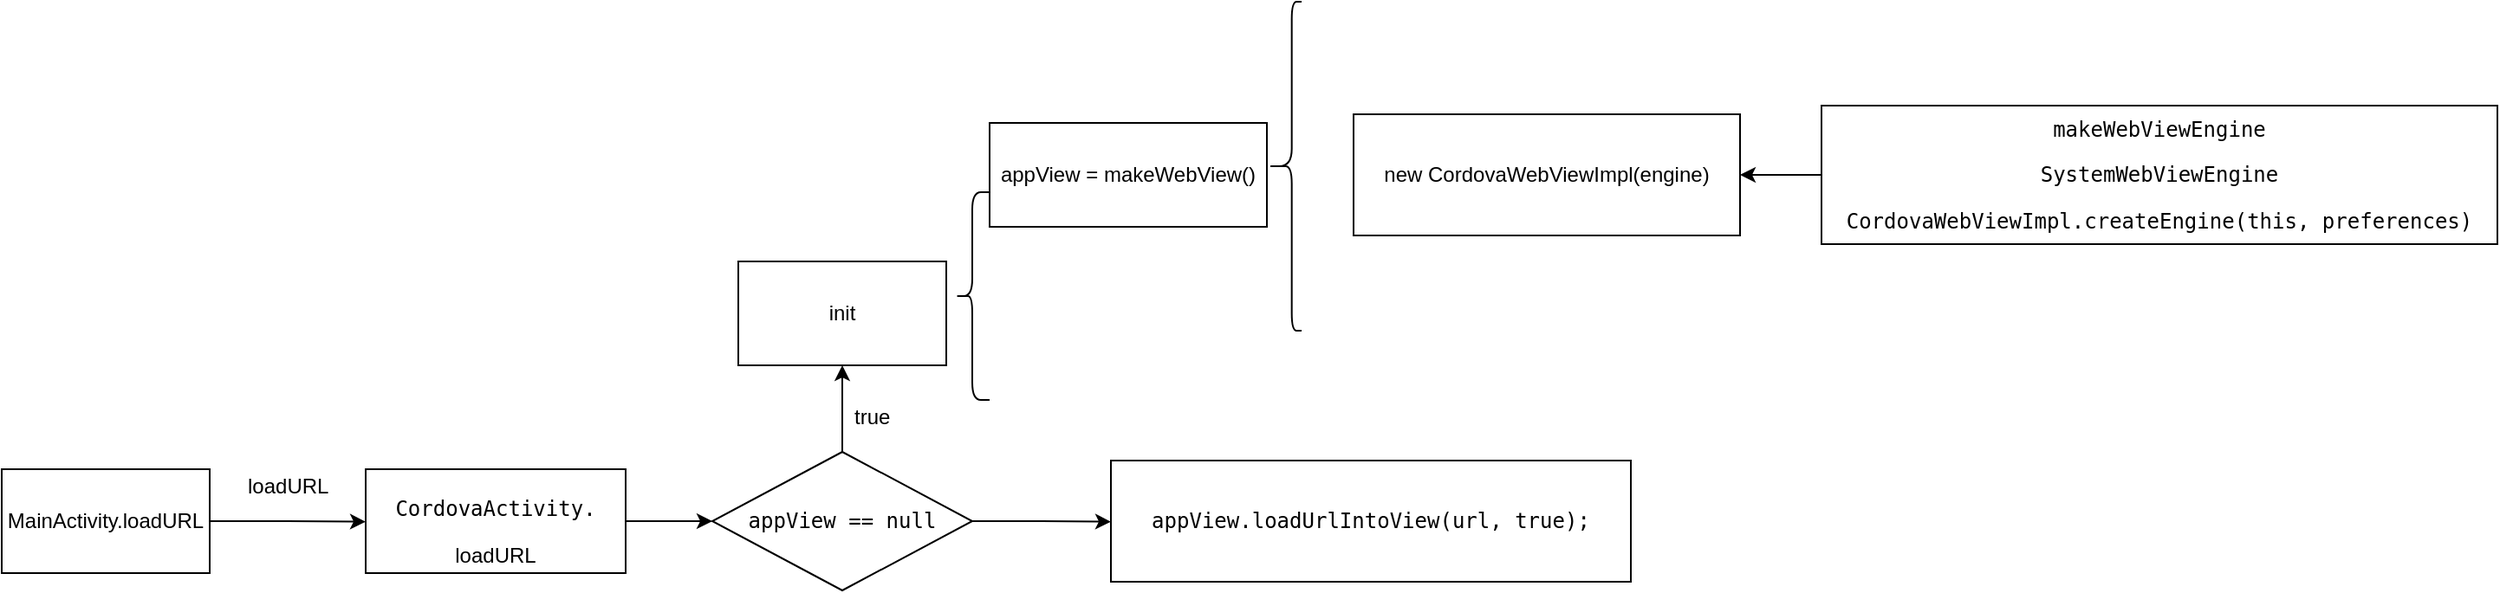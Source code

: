 <mxfile version="10.5.4" type="github"><diagram id="c00RBw5aIxOP1FfjhGlZ" name="Page-1"><mxGraphModel dx="1269" dy="675" grid="1" gridSize="10" guides="1" tooltips="1" connect="1" arrows="1" fold="1" page="1" pageScale="1" pageWidth="827" pageHeight="1169" math="0" shadow="0"><root><mxCell id="0"/><mxCell id="1" parent="0"/><mxCell id="qnE9HWCvwtSlB8G6Xwsx-5" style="edgeStyle=orthogonalEdgeStyle;rounded=0;orthogonalLoop=1;jettySize=auto;html=1;exitX=1;exitY=0.5;exitDx=0;exitDy=0;" edge="1" parent="1" source="qnE9HWCvwtSlB8G6Xwsx-1"><mxGeometry relative="1" as="geometry"><mxPoint x="240" y="480.333" as="targetPoint"/></mxGeometry></mxCell><mxCell id="qnE9HWCvwtSlB8G6Xwsx-1" value="MainActivity.&lt;span&gt;loadURL&lt;/span&gt;" style="rounded=0;whiteSpace=wrap;html=1;" vertex="1" parent="1"><mxGeometry x="30" y="450" width="120" height="60" as="geometry"/></mxCell><mxCell id="qnE9HWCvwtSlB8G6Xwsx-4" value="loadURL" style="text;html=1;resizable=0;points=[];autosize=1;align=left;verticalAlign=top;spacingTop=-4;" vertex="1" parent="1"><mxGeometry x="170" y="450" width="60" height="20" as="geometry"/></mxCell><mxCell id="qnE9HWCvwtSlB8G6Xwsx-9" style="edgeStyle=orthogonalEdgeStyle;rounded=0;orthogonalLoop=1;jettySize=auto;html=1;exitX=1;exitY=0.5;exitDx=0;exitDy=0;entryX=0;entryY=0.5;entryDx=0;entryDy=0;" edge="1" parent="1" source="qnE9HWCvwtSlB8G6Xwsx-6" target="qnE9HWCvwtSlB8G6Xwsx-8"><mxGeometry relative="1" as="geometry"/></mxCell><mxCell id="qnE9HWCvwtSlB8G6Xwsx-6" value="&lt;pre&gt;&lt;span&gt;CordovaActivity.&lt;/span&gt;&lt;/pre&gt;&lt;span&gt;loadURL&lt;/span&gt;" style="rounded=0;whiteSpace=wrap;html=1;" vertex="1" parent="1"><mxGeometry x="240" y="450" width="150" height="60" as="geometry"/></mxCell><mxCell id="qnE9HWCvwtSlB8G6Xwsx-10" style="edgeStyle=orthogonalEdgeStyle;rounded=0;orthogonalLoop=1;jettySize=auto;html=1;" edge="1" parent="1" source="qnE9HWCvwtSlB8G6Xwsx-8"><mxGeometry relative="1" as="geometry"><mxPoint x="515" y="390" as="targetPoint"/></mxGeometry></mxCell><mxCell id="qnE9HWCvwtSlB8G6Xwsx-13" style="edgeStyle=orthogonalEdgeStyle;rounded=0;orthogonalLoop=1;jettySize=auto;html=1;exitX=1;exitY=0.5;exitDx=0;exitDy=0;" edge="1" parent="1" source="qnE9HWCvwtSlB8G6Xwsx-8"><mxGeometry relative="1" as="geometry"><mxPoint x="670" y="480.333" as="targetPoint"/></mxGeometry></mxCell><mxCell id="qnE9HWCvwtSlB8G6Xwsx-8" value="&lt;pre&gt;&lt;span&gt;appView&lt;/span&gt; == &lt;span&gt;null&lt;/span&gt;&lt;/pre&gt;" style="rhombus;whiteSpace=wrap;html=1;" vertex="1" parent="1"><mxGeometry x="440" y="440" width="150" height="80" as="geometry"/></mxCell><mxCell id="qnE9HWCvwtSlB8G6Xwsx-11" value="true" style="text;html=1;resizable=0;points=[];autosize=1;align=left;verticalAlign=top;spacingTop=-4;" vertex="1" parent="1"><mxGeometry x="520" y="410" width="40" height="20" as="geometry"/></mxCell><mxCell id="qnE9HWCvwtSlB8G6Xwsx-12" value="init" style="rounded=0;whiteSpace=wrap;html=1;" vertex="1" parent="1"><mxGeometry x="455" y="330" width="120" height="60" as="geometry"/></mxCell><mxCell id="qnE9HWCvwtSlB8G6Xwsx-15" value="appView =&amp;nbsp;&lt;span&gt;makeWebView&lt;/span&gt;&lt;span&gt;()&lt;/span&gt;&lt;br&gt;" style="rounded=0;whiteSpace=wrap;html=1;" vertex="1" parent="1"><mxGeometry x="600" y="250" width="160" height="60" as="geometry"/></mxCell><mxCell id="qnE9HWCvwtSlB8G6Xwsx-14" value="&lt;pre&gt;&lt;span&gt;appView&lt;/span&gt;.loadUrlIntoView(url, &lt;span&gt;true&lt;/span&gt;);&lt;/pre&gt;" style="rounded=0;whiteSpace=wrap;html=1;" vertex="1" parent="1"><mxGeometry x="670" y="445" width="300" height="70" as="geometry"/></mxCell><mxCell id="qnE9HWCvwtSlB8G6Xwsx-24" style="edgeStyle=orthogonalEdgeStyle;rounded=0;orthogonalLoop=1;jettySize=auto;html=1;" edge="1" parent="1" source="qnE9HWCvwtSlB8G6Xwsx-18" target="qnE9HWCvwtSlB8G6Xwsx-23"><mxGeometry relative="1" as="geometry"/></mxCell><mxCell id="qnE9HWCvwtSlB8G6Xwsx-18" value="&lt;pre&gt;makeWebViewEngine&lt;/pre&gt;&lt;pre&gt;&lt;span&gt;SystemWebViewEngine&lt;/span&gt;&lt;/pre&gt;&lt;pre&gt;CordovaWebViewImpl.&lt;span&gt;createEngine&lt;/span&gt;(&lt;span&gt;this&lt;/span&gt;, &lt;span&gt;preferences&lt;/span&gt;)&lt;/pre&gt;" style="rounded=0;whiteSpace=wrap;html=1;" vertex="1" parent="1"><mxGeometry x="1080" y="240" width="390" height="80" as="geometry"/></mxCell><mxCell id="qnE9HWCvwtSlB8G6Xwsx-19" value="" style="shape=curlyBracket;whiteSpace=wrap;html=1;rounded=1;size=0.717;" vertex="1" parent="1"><mxGeometry x="760" y="180" width="20" height="190" as="geometry"/></mxCell><mxCell id="qnE9HWCvwtSlB8G6Xwsx-20" value="" style="shape=curlyBracket;whiteSpace=wrap;html=1;rounded=1;" vertex="1" parent="1"><mxGeometry x="580" y="290" width="20" height="120" as="geometry"/></mxCell><mxCell id="qnE9HWCvwtSlB8G6Xwsx-23" value="new&amp;nbsp;&lt;span&gt;CordovaWebViewImpl(engine)&lt;/span&gt;" style="rounded=0;whiteSpace=wrap;html=1;" vertex="1" parent="1"><mxGeometry x="810" y="245" width="223" height="70" as="geometry"/></mxCell></root></mxGraphModel></diagram></mxfile>